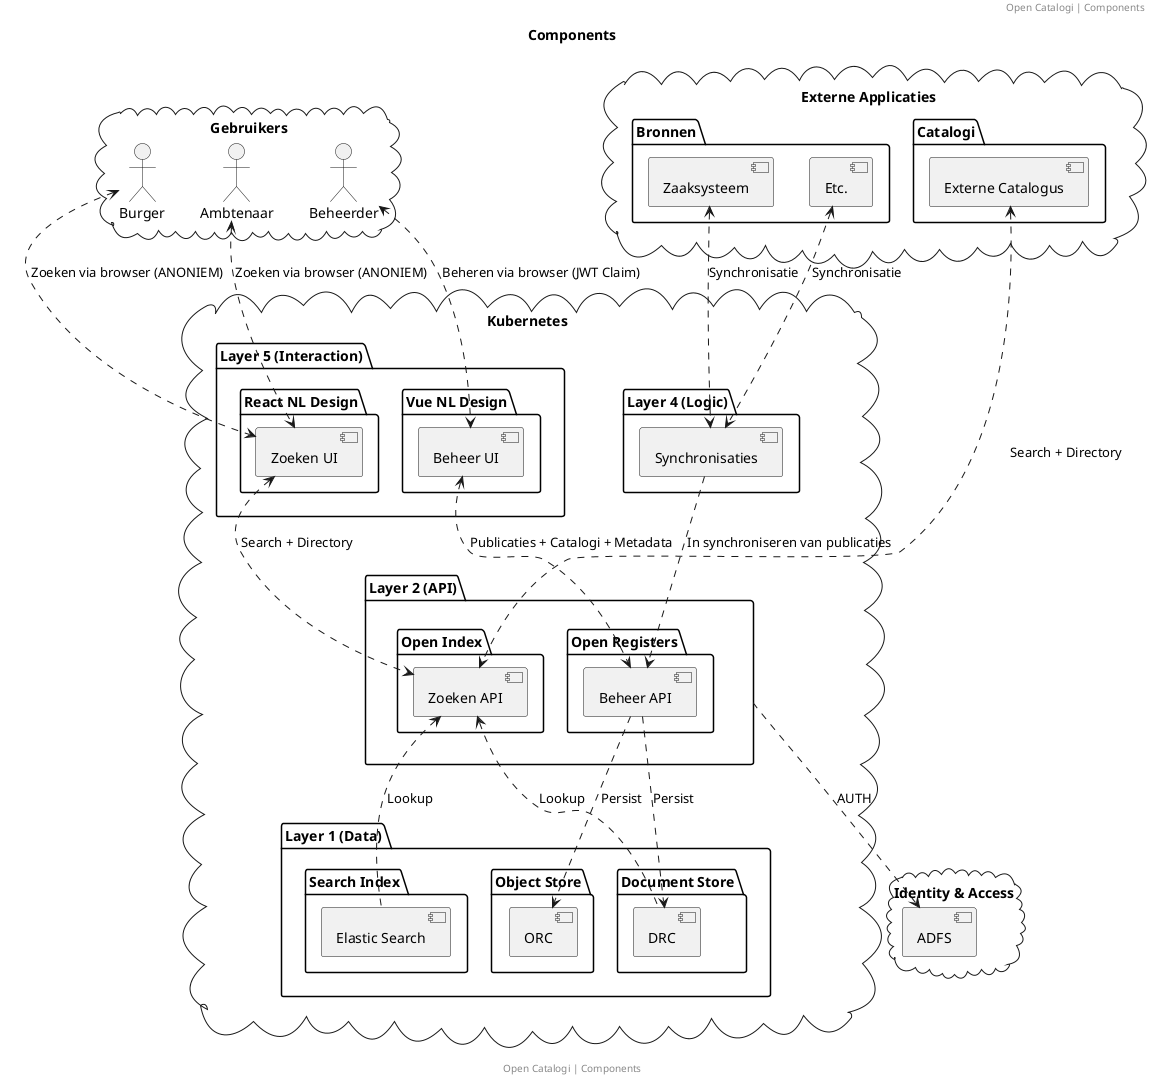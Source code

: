@startuml
title: Components
footer: Open Catalogi | Components
header: Open Catalogi | Components

cloud "Identity & Access"{
 [ADFS] as identity
}

cloud "Gebruikers"{
actor "Burger" as burger
actor "Ambtenaar" as medewerker
actor "Beheerder" as adminUser
}

cloud "Externe Applicaties"{
package "Bronnen" {
 [Zaaksysteem] as ZGW
 [Etc.] as ETC
}
package "Catalogi" {
 [Externe Catalogus] as externalCatalogue
}
}

cloud "Kubernetes"{

package "Layer 5 (Interaction)" {
package "React NL Design" {
 [Zoeken UI] as ui
}

package "Vue NL Design" {
 [Beheer UI] as admin
}
}

package "Layer 4 (Logic)" as layer4 {
 [Synchronisaties] as service
}

package "Layer 2 (API)" as layer2 {

package "Open Index" {
 [Zoeken API] as SearchAPI
}
package "Open Registers" {
 [Beheer API] as ObjectsAPI
}
}

package "Layer 1 (Data)" {

package "Search Index" {
 [Elastic Search] as search
}

package "Object Store" {
 [ORC] as db
}

package "Document Store" {
 [DRC] as drc
}
}

externalCatalogue <..> SearchAPI: Search + Directory
burger <..> ui: Zoeken via browser (ANONIEM)
medewerker <..> ui: Zoeken via browser (ANONIEM)
adminUser <..> admin: Beheren via browser (JWT Claim)

ui <..> SearchAPI: Search + Directory
admin <..> ObjectsAPI: Publicaties + Catalogi + Metadata
ZGW <..> service: Synchronisatie
ETC <..> service: Synchronisatie

ObjectsAPI .down.> db: Persist
ObjectsAPI .down.> drc: Persist
SearchAPI <.down. search: Lookup
SearchAPI <.down. drc: Lookup
layer2 .down.> identity: AUTH
service .down.> ObjectsAPI: In synchroniseren van publicaties
@enduml